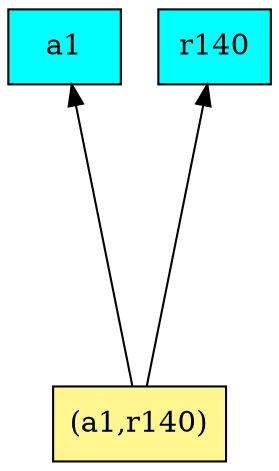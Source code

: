 digraph G {
rankdir=BT;ranksep="2.0";
"(a1,r140)" [shape=record,fillcolor=khaki1,style=filled,label="{(a1,r140)}"];
"a1" [shape=record,fillcolor=cyan,style=filled,label="{a1}"];
"r140" [shape=record,fillcolor=cyan,style=filled,label="{r140}"];
"(a1,r140)" -> "a1"
"(a1,r140)" -> "r140"
}